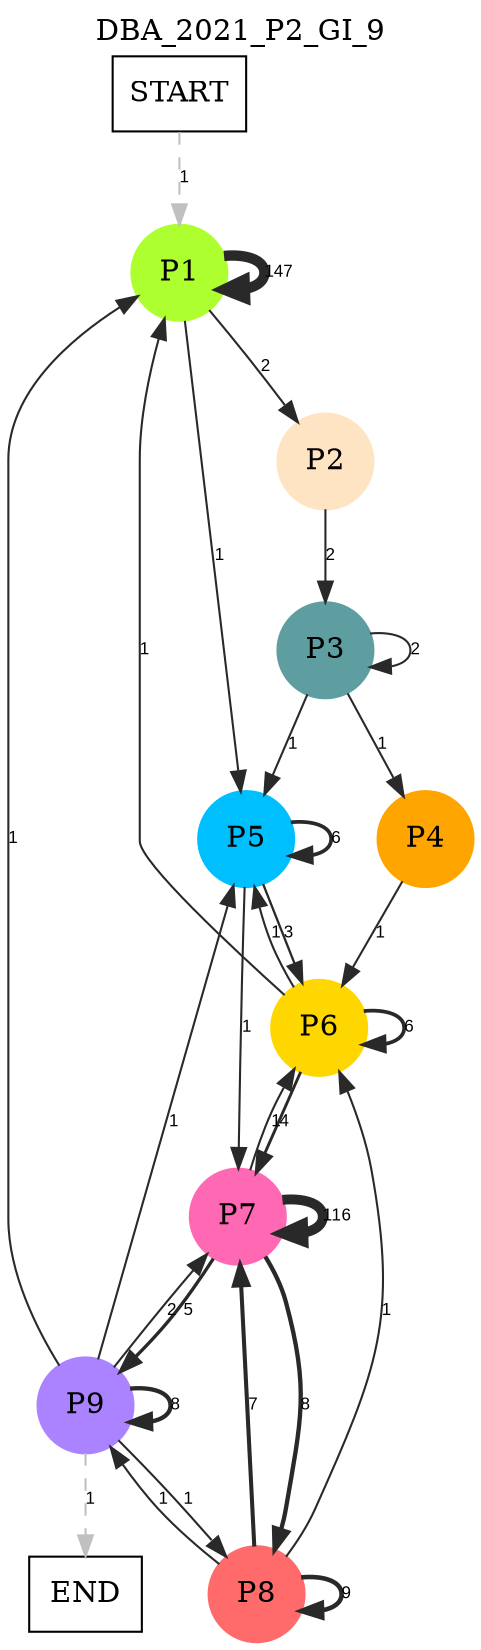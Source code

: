 digraph DBA_2021_P2_GI_9 {
	labelloc="t";
	label=DBA_2021_P2_GI_9;
	dpi = 150
	size="16,11!";
	margin = 0;
"START" [shape=box, fillcolor=white, style=filled, color=black]
"P1" [shape=circle, color=greenyellow, style=filled]
"P2" [shape=circle, color=bisque, style=filled]
"P3" [shape=circle, color=cadetblue, style=filled]
"P5" [shape=circle, color=deepskyblue, style=filled]
"P6" [shape=circle, color=gold, style=filled]
"P7" [shape=circle, color=hotpink, style=filled]
"P8" [shape=circle, color=indianred1, style=filled]
"P9" [shape=circle, color=mediumpurple1, style=filled]
"P4" [shape=circle, color=orange, style=filled]
"END" [shape=box, fillcolor=white, style=filled, color=black]
"START" -> "P1" [ style = dashed color=grey label ="1" labelfloat=false fontname="Arial" fontsize=8]

"P1" -> "P1" [ color=grey16 penwidth = "4.99043258677874"label ="147" labelfloat=false fontname="Arial" fontsize=8]

"P1" -> "P2" [ color=grey16 penwidth = "1"label ="2" labelfloat=false fontname="Arial" fontsize=8]

"P1" -> "P5" [ color=grey16 penwidth = "1"label ="1" labelfloat=false fontname="Arial" fontsize=8]

"P2" -> "P3" [ color=grey16 penwidth = "1"label ="2" labelfloat=false fontname="Arial" fontsize=8]

"P3" -> "P3" [ color=grey16 penwidth = "1"label ="2" labelfloat=false fontname="Arial" fontsize=8]

"P3" -> "P5" [ color=grey16 penwidth = "1"label ="1" labelfloat=false fontname="Arial" fontsize=8]

"P3" -> "P4" [ color=grey16 penwidth = "1"label ="1" labelfloat=false fontname="Arial" fontsize=8]

"P5" -> "P5" [ color=grey16 penwidth = "1.79175946922805"label ="6" labelfloat=false fontname="Arial" fontsize=8]

"P5" -> "P6" [ color=grey16 penwidth = "1.09861228866811"label ="3" labelfloat=false fontname="Arial" fontsize=8]

"P5" -> "P7" [ color=grey16 penwidth = "1"label ="1" labelfloat=false fontname="Arial" fontsize=8]

"P6" -> "P1" [ color=grey16 penwidth = "1"label ="1" labelfloat=false fontname="Arial" fontsize=8]

"P6" -> "P5" [ color=grey16 penwidth = "1"label ="1" labelfloat=false fontname="Arial" fontsize=8]

"P6" -> "P6" [ color=grey16 penwidth = "1.79175946922805"label ="6" labelfloat=false fontname="Arial" fontsize=8]

"P6" -> "P7" [ color=grey16 penwidth = "1.38629436111989"label ="4" labelfloat=false fontname="Arial" fontsize=8]

"P7" -> "P6" [ color=grey16 penwidth = "1"label ="1" labelfloat=false fontname="Arial" fontsize=8]

"P7" -> "P7" [ color=grey16 penwidth = "4.75359019110636"label ="116" labelfloat=false fontname="Arial" fontsize=8]

"P7" -> "P8" [ color=grey16 penwidth = "2.07944154167984"label ="8" labelfloat=false fontname="Arial" fontsize=8]

"P7" -> "P9" [ color=grey16 penwidth = "1.6094379124341"label ="5" labelfloat=false fontname="Arial" fontsize=8]

"P8" -> "P6" [ color=grey16 penwidth = "1"label ="1" labelfloat=false fontname="Arial" fontsize=8]

"P8" -> "P7" [ color=grey16 penwidth = "1.94591014905531"label ="7" labelfloat=false fontname="Arial" fontsize=8]

"P8" -> "P8" [ color=grey16 penwidth = "2.19722457733622"label ="9" labelfloat=false fontname="Arial" fontsize=8]

"P8" -> "P9" [ color=grey16 penwidth = "1"label ="1" labelfloat=false fontname="Arial" fontsize=8]

"P9" -> "P1" [ color=grey16 penwidth = "1"label ="1" labelfloat=false fontname="Arial" fontsize=8]

"P9" -> "P5" [ color=grey16 penwidth = "1"label ="1" labelfloat=false fontname="Arial" fontsize=8]

"P9" -> "P7" [ color=grey16 penwidth = "1"label ="2" labelfloat=false fontname="Arial" fontsize=8]

"P9" -> "P8" [ color=grey16 penwidth = "1"label ="1" labelfloat=false fontname="Arial" fontsize=8]

"P9" -> "P9" [ color=grey16 penwidth = "2.07944154167984"label ="8" labelfloat=false fontname="Arial" fontsize=8]

"P9" -> "END" [ style = dashed color=grey label ="1" labelfloat=false fontname="Arial" fontsize=8]

"P4" -> "P6" [ color=grey16 penwidth = "1"label ="1" labelfloat=false fontname="Arial" fontsize=8]

}
